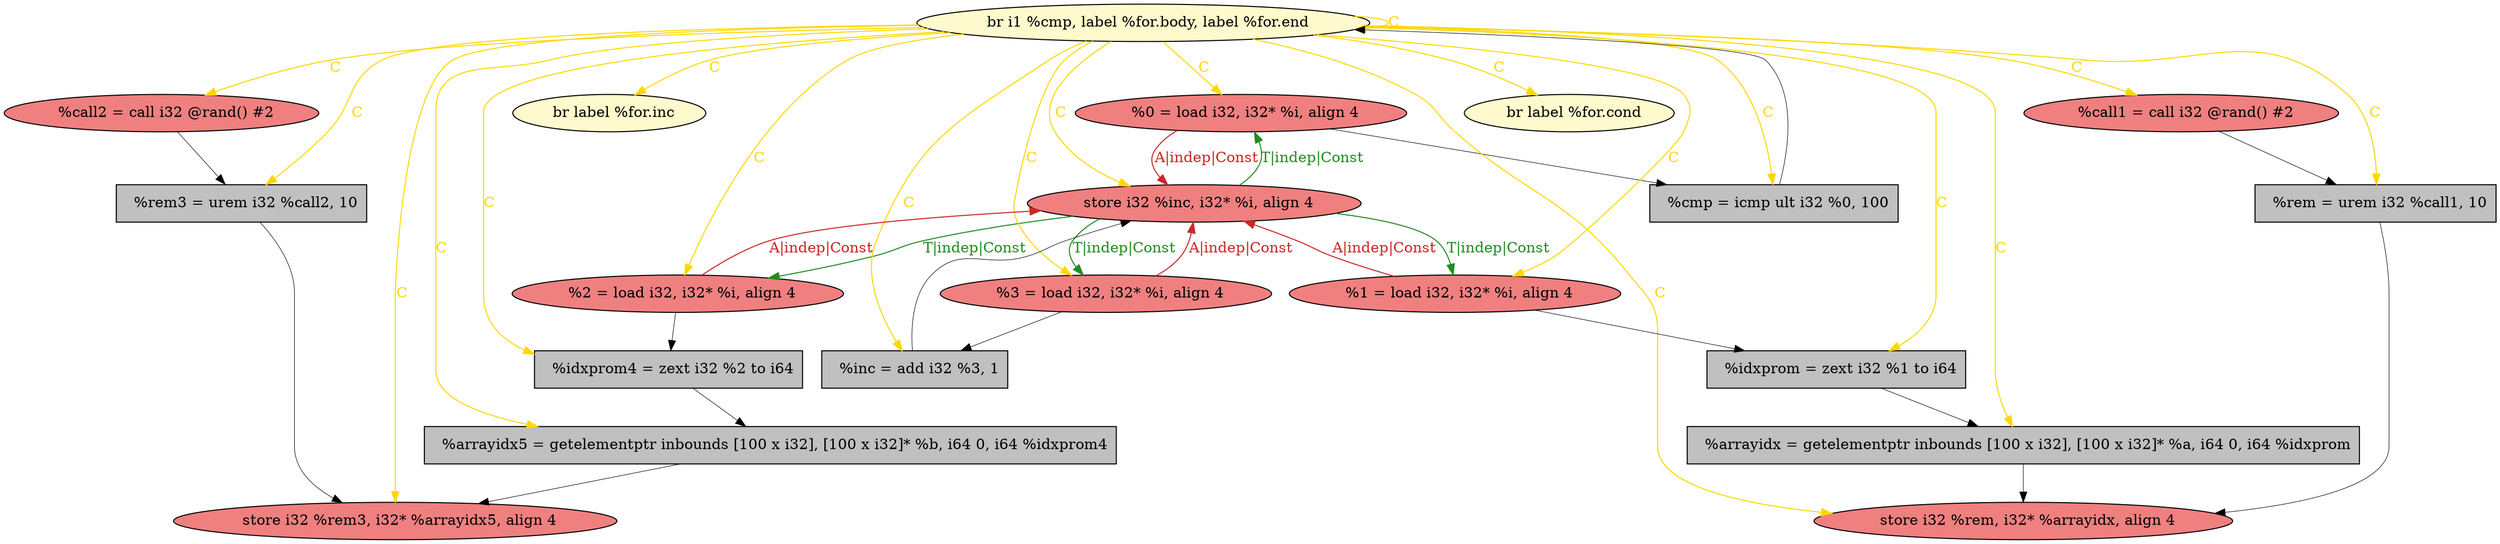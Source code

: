 
digraph G {


node319 [fillcolor=grey,label="  %rem3 = urem i32 %call2, 10",shape=rectangle,style=filled ]
node316 [fillcolor=lightcoral,label="  store i32 %rem, i32* %arrayidx, align 4",shape=ellipse,style=filled ]
node304 [fillcolor=grey,label="  %idxprom4 = zext i32 %2 to i64",shape=rectangle,style=filled ]
node309 [fillcolor=grey,label="  %idxprom = zext i32 %1 to i64",shape=rectangle,style=filled ]
node305 [fillcolor=lightcoral,label="  %0 = load i32, i32* %i, align 4",shape=ellipse,style=filled ]
node300 [fillcolor=lemonchiffon,label="  br label %for.inc",shape=ellipse,style=filled ]
node318 [fillcolor=lightcoral,label="  store i32 %inc, i32* %i, align 4",shape=ellipse,style=filled ]
node302 [fillcolor=lightcoral,label="  %call2 = call i32 @rand() #2",shape=ellipse,style=filled ]
node307 [fillcolor=lemonchiffon,label="  br i1 %cmp, label %for.body, label %for.end",shape=ellipse,style=filled ]
node303 [fillcolor=grey,label="  %arrayidx5 = getelementptr inbounds [100 x i32], [100 x i32]* %b, i64 0, i64 %idxprom4",shape=rectangle,style=filled ]
node308 [fillcolor=grey,label="  %inc = add i32 %3, 1",shape=rectangle,style=filled ]
node301 [fillcolor=lightcoral,label="  store i32 %rem3, i32* %arrayidx5, align 4",shape=ellipse,style=filled ]
node306 [fillcolor=lightcoral,label="  %3 = load i32, i32* %i, align 4",shape=ellipse,style=filled ]
node310 [fillcolor=lemonchiffon,label="  br label %for.cond",shape=ellipse,style=filled ]
node317 [fillcolor=lightcoral,label="  %1 = load i32, i32* %i, align 4",shape=ellipse,style=filled ]
node313 [fillcolor=grey,label="  %cmp = icmp ult i32 %0, 100",shape=rectangle,style=filled ]
node311 [fillcolor=lightcoral,label="  %call1 = call i32 @rand() #2",shape=ellipse,style=filled ]
node312 [fillcolor=grey,label="  %rem = urem i32 %call1, 10",shape=rectangle,style=filled ]
node314 [fillcolor=lightcoral,label="  %2 = load i32, i32* %i, align 4",shape=ellipse,style=filled ]
node315 [fillcolor=grey,label="  %arrayidx = getelementptr inbounds [100 x i32], [100 x i32]* %a, i64 0, i64 %idxprom",shape=rectangle,style=filled ]

node307->node302 [style=solid,color=gold,label="C",penwidth=1.0,fontcolor=gold ]
node307->node316 [style=solid,color=gold,label="C",penwidth=1.0,fontcolor=gold ]
node307->node315 [style=solid,color=gold,label="C",penwidth=1.0,fontcolor=gold ]
node302->node319 [style=solid,color=black,label="",penwidth=0.5,fontcolor=black ]
node307->node300 [style=solid,color=gold,label="C",penwidth=1.0,fontcolor=gold ]
node307->node303 [style=solid,color=gold,label="C",penwidth=1.0,fontcolor=gold ]
node304->node303 [style=solid,color=black,label="",penwidth=0.5,fontcolor=black ]
node309->node315 [style=solid,color=black,label="",penwidth=0.5,fontcolor=black ]
node308->node318 [style=solid,color=black,label="",penwidth=0.5,fontcolor=black ]
node315->node316 [style=solid,color=black,label="",penwidth=0.5,fontcolor=black ]
node305->node318 [style=solid,color=firebrick3,label="A|indep|Const",penwidth=1.0,fontcolor=firebrick3 ]
node306->node308 [style=solid,color=black,label="",penwidth=0.5,fontcolor=black ]
node305->node313 [style=solid,color=black,label="",penwidth=0.5,fontcolor=black ]
node306->node318 [style=solid,color=firebrick3,label="A|indep|Const",penwidth=1.0,fontcolor=firebrick3 ]
node318->node305 [style=solid,color=forestgreen,label="T|indep|Const",penwidth=1.0,fontcolor=forestgreen ]
node318->node306 [style=solid,color=forestgreen,label="T|indep|Const",penwidth=1.0,fontcolor=forestgreen ]
node307->node301 [style=solid,color=gold,label="C",penwidth=1.0,fontcolor=gold ]
node307->node314 [style=solid,color=gold,label="C",penwidth=1.0,fontcolor=gold ]
node313->node307 [style=solid,color=black,label="",penwidth=0.5,fontcolor=black ]
node311->node312 [style=solid,color=black,label="",penwidth=0.5,fontcolor=black ]
node307->node310 [style=solid,color=gold,label="C",penwidth=1.0,fontcolor=gold ]
node307->node305 [style=solid,color=gold,label="C",penwidth=1.0,fontcolor=gold ]
node307->node306 [style=solid,color=gold,label="C",penwidth=1.0,fontcolor=gold ]
node307->node318 [style=solid,color=gold,label="C",penwidth=1.0,fontcolor=gold ]
node312->node316 [style=solid,color=black,label="",penwidth=0.5,fontcolor=black ]
node307->node304 [style=solid,color=gold,label="C",penwidth=1.0,fontcolor=gold ]
node317->node318 [style=solid,color=firebrick3,label="A|indep|Const",penwidth=1.0,fontcolor=firebrick3 ]
node307->node319 [style=solid,color=gold,label="C",penwidth=1.0,fontcolor=gold ]
node314->node318 [style=solid,color=firebrick3,label="A|indep|Const",penwidth=1.0,fontcolor=firebrick3 ]
node318->node314 [style=solid,color=forestgreen,label="T|indep|Const",penwidth=1.0,fontcolor=forestgreen ]
node307->node313 [style=solid,color=gold,label="C",penwidth=1.0,fontcolor=gold ]
node317->node309 [style=solid,color=black,label="",penwidth=0.5,fontcolor=black ]
node314->node304 [style=solid,color=black,label="",penwidth=0.5,fontcolor=black ]
node303->node301 [style=solid,color=black,label="",penwidth=0.5,fontcolor=black ]
node307->node309 [style=solid,color=gold,label="C",penwidth=1.0,fontcolor=gold ]
node307->node307 [style=solid,color=gold,label="C",penwidth=1.0,fontcolor=gold ]
node319->node301 [style=solid,color=black,label="",penwidth=0.5,fontcolor=black ]
node307->node308 [style=solid,color=gold,label="C",penwidth=1.0,fontcolor=gold ]
node307->node317 [style=solid,color=gold,label="C",penwidth=1.0,fontcolor=gold ]
node307->node311 [style=solid,color=gold,label="C",penwidth=1.0,fontcolor=gold ]
node318->node317 [style=solid,color=forestgreen,label="T|indep|Const",penwidth=1.0,fontcolor=forestgreen ]
node307->node312 [style=solid,color=gold,label="C",penwidth=1.0,fontcolor=gold ]


}
